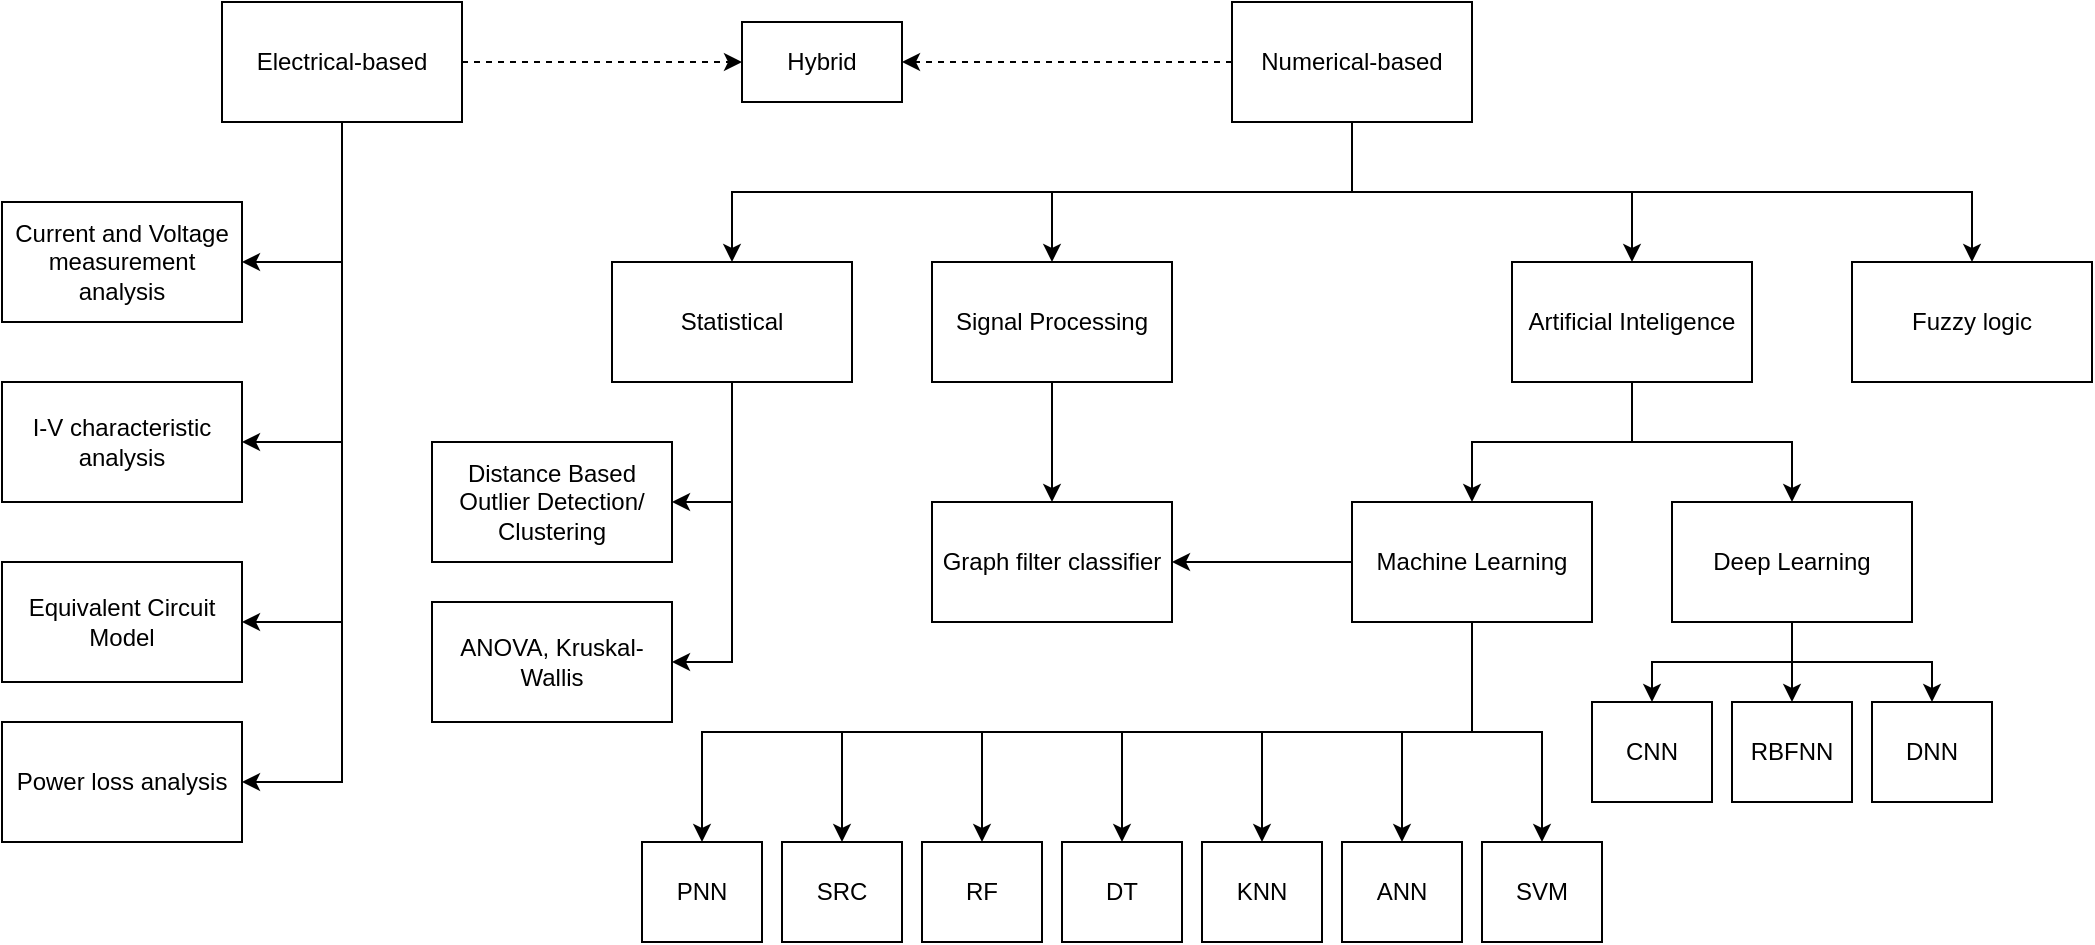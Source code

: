 <mxfile version="20.7.4" type="device"><diagram id="o2UC-u5Wcou09jxeGpqS" name="Page-1"><mxGraphModel dx="1430" dy="812" grid="1" gridSize="10" guides="1" tooltips="1" connect="1" arrows="1" fold="1" page="1" pageScale="1" pageWidth="850" pageHeight="1100" math="0" shadow="0"><root><mxCell id="0"/><mxCell id="1" parent="0"/><mxCell id="vnF86zNN4rTW4F9k5zHd-13" style="edgeStyle=orthogonalEdgeStyle;rounded=0;orthogonalLoop=1;jettySize=auto;html=1;exitX=0.5;exitY=1;exitDx=0;exitDy=0;entryX=0.5;entryY=0;entryDx=0;entryDy=0;" edge="1" parent="1" source="2" target="vnF86zNN4rTW4F9k5zHd-3"><mxGeometry relative="1" as="geometry"/></mxCell><mxCell id="vnF86zNN4rTW4F9k5zHd-19" style="edgeStyle=orthogonalEdgeStyle;rounded=0;orthogonalLoop=1;jettySize=auto;html=1;exitX=0.5;exitY=1;exitDx=0;exitDy=0;entryX=0.5;entryY=0;entryDx=0;entryDy=0;" edge="1" parent="1" source="2" target="vnF86zNN4rTW4F9k5zHd-17"><mxGeometry relative="1" as="geometry"/></mxCell><mxCell id="vnF86zNN4rTW4F9k5zHd-51" style="edgeStyle=orthogonalEdgeStyle;rounded=0;orthogonalLoop=1;jettySize=auto;html=1;exitX=0.5;exitY=1;exitDx=0;exitDy=0;entryX=0.5;entryY=0;entryDx=0;entryDy=0;" edge="1" parent="1" source="2" target="vnF86zNN4rTW4F9k5zHd-16"><mxGeometry relative="1" as="geometry"/></mxCell><mxCell id="vnF86zNN4rTW4F9k5zHd-63" style="edgeStyle=orthogonalEdgeStyle;rounded=0;orthogonalLoop=1;jettySize=auto;html=1;exitX=0.5;exitY=1;exitDx=0;exitDy=0;entryX=0.5;entryY=0;entryDx=0;entryDy=0;" edge="1" parent="1" source="2" target="vnF86zNN4rTW4F9k5zHd-62"><mxGeometry relative="1" as="geometry"/></mxCell><mxCell id="vnF86zNN4rTW4F9k5zHd-68" style="edgeStyle=orthogonalEdgeStyle;rounded=0;orthogonalLoop=1;jettySize=auto;html=1;exitX=0;exitY=0.5;exitDx=0;exitDy=0;entryX=1;entryY=0.5;entryDx=0;entryDy=0;dashed=1;" edge="1" parent="1" source="2" target="vnF86zNN4rTW4F9k5zHd-65"><mxGeometry relative="1" as="geometry"/></mxCell><mxCell id="2" value="Numerical-based" style="rounded=0;whiteSpace=wrap;html=1;" parent="1" vertex="1"><mxGeometry x="765" y="70" width="120" height="60" as="geometry"/></mxCell><mxCell id="vnF86zNN4rTW4F9k5zHd-11" style="edgeStyle=orthogonalEdgeStyle;rounded=0;orthogonalLoop=1;jettySize=auto;html=1;exitX=0.5;exitY=1;exitDx=0;exitDy=0;entryX=1;entryY=0.5;entryDx=0;entryDy=0;" edge="1" parent="1" source="vnF86zNN4rTW4F9k5zHd-2" target="vnF86zNN4rTW4F9k5zHd-7"><mxGeometry relative="1" as="geometry"/></mxCell><mxCell id="vnF86zNN4rTW4F9k5zHd-12" style="edgeStyle=orthogonalEdgeStyle;rounded=0;orthogonalLoop=1;jettySize=auto;html=1;exitX=0.5;exitY=1;exitDx=0;exitDy=0;entryX=1;entryY=0.5;entryDx=0;entryDy=0;" edge="1" parent="1" source="vnF86zNN4rTW4F9k5zHd-2" target="vnF86zNN4rTW4F9k5zHd-8"><mxGeometry relative="1" as="geometry"/></mxCell><mxCell id="vnF86zNN4rTW4F9k5zHd-41" style="edgeStyle=orthogonalEdgeStyle;rounded=0;orthogonalLoop=1;jettySize=auto;html=1;exitX=0.5;exitY=1;exitDx=0;exitDy=0;entryX=1;entryY=0.5;entryDx=0;entryDy=0;" edge="1" parent="1" source="vnF86zNN4rTW4F9k5zHd-2" target="vnF86zNN4rTW4F9k5zHd-40"><mxGeometry relative="1" as="geometry"/></mxCell><mxCell id="vnF86zNN4rTW4F9k5zHd-50" style="edgeStyle=orthogonalEdgeStyle;rounded=0;orthogonalLoop=1;jettySize=auto;html=1;exitX=0.5;exitY=1;exitDx=0;exitDy=0;entryX=1;entryY=0.5;entryDx=0;entryDy=0;" edge="1" parent="1" source="vnF86zNN4rTW4F9k5zHd-2" target="vnF86zNN4rTW4F9k5zHd-49"><mxGeometry relative="1" as="geometry"/></mxCell><mxCell id="vnF86zNN4rTW4F9k5zHd-69" style="edgeStyle=orthogonalEdgeStyle;rounded=0;orthogonalLoop=1;jettySize=auto;html=1;exitX=1;exitY=0.5;exitDx=0;exitDy=0;entryX=0;entryY=0.5;entryDx=0;entryDy=0;dashed=1;" edge="1" parent="1" source="vnF86zNN4rTW4F9k5zHd-2" target="vnF86zNN4rTW4F9k5zHd-65"><mxGeometry relative="1" as="geometry"/></mxCell><mxCell id="vnF86zNN4rTW4F9k5zHd-2" value="Electrical-based" style="rounded=0;whiteSpace=wrap;html=1;" vertex="1" parent="1"><mxGeometry x="260" y="70" width="120" height="60" as="geometry"/></mxCell><mxCell id="vnF86zNN4rTW4F9k5zHd-14" style="edgeStyle=orthogonalEdgeStyle;rounded=0;orthogonalLoop=1;jettySize=auto;html=1;exitX=0.5;exitY=1;exitDx=0;exitDy=0;entryX=0.5;entryY=0;entryDx=0;entryDy=0;" edge="1" parent="1" source="vnF86zNN4rTW4F9k5zHd-3" target="vnF86zNN4rTW4F9k5zHd-5"><mxGeometry relative="1" as="geometry"/></mxCell><mxCell id="vnF86zNN4rTW4F9k5zHd-15" style="edgeStyle=orthogonalEdgeStyle;rounded=0;orthogonalLoop=1;jettySize=auto;html=1;exitX=0.5;exitY=1;exitDx=0;exitDy=0;entryX=0.5;entryY=0;entryDx=0;entryDy=0;" edge="1" parent="1" source="vnF86zNN4rTW4F9k5zHd-3" target="vnF86zNN4rTW4F9k5zHd-6"><mxGeometry relative="1" as="geometry"/></mxCell><mxCell id="vnF86zNN4rTW4F9k5zHd-3" value="Artificial Inteligence" style="rounded=0;whiteSpace=wrap;html=1;" vertex="1" parent="1"><mxGeometry x="905" y="200" width="120" height="60" as="geometry"/></mxCell><mxCell id="vnF86zNN4rTW4F9k5zHd-56" style="edgeStyle=orthogonalEdgeStyle;rounded=0;orthogonalLoop=1;jettySize=auto;html=1;exitX=0.5;exitY=1;exitDx=0;exitDy=0;entryX=0.5;entryY=0;entryDx=0;entryDy=0;" edge="1" parent="1" source="vnF86zNN4rTW4F9k5zHd-5" target="vnF86zNN4rTW4F9k5zHd-38"><mxGeometry relative="1" as="geometry"/></mxCell><mxCell id="vnF86zNN4rTW4F9k5zHd-57" style="edgeStyle=orthogonalEdgeStyle;rounded=0;orthogonalLoop=1;jettySize=auto;html=1;exitX=0.5;exitY=1;exitDx=0;exitDy=0;entryX=0.5;entryY=0;entryDx=0;entryDy=0;" edge="1" parent="1" source="vnF86zNN4rTW4F9k5zHd-5" target="vnF86zNN4rTW4F9k5zHd-46"><mxGeometry relative="1" as="geometry"/></mxCell><mxCell id="vnF86zNN4rTW4F9k5zHd-58" style="edgeStyle=orthogonalEdgeStyle;rounded=0;orthogonalLoop=1;jettySize=auto;html=1;exitX=0.5;exitY=1;exitDx=0;exitDy=0;entryX=0.5;entryY=0;entryDx=0;entryDy=0;" edge="1" parent="1" source="vnF86zNN4rTW4F9k5zHd-5" target="vnF86zNN4rTW4F9k5zHd-45"><mxGeometry relative="1" as="geometry"/></mxCell><mxCell id="vnF86zNN4rTW4F9k5zHd-59" style="edgeStyle=orthogonalEdgeStyle;rounded=0;orthogonalLoop=1;jettySize=auto;html=1;exitX=0.5;exitY=1;exitDx=0;exitDy=0;entryX=0.5;entryY=0;entryDx=0;entryDy=0;" edge="1" parent="1" source="vnF86zNN4rTW4F9k5zHd-5" target="vnF86zNN4rTW4F9k5zHd-24"><mxGeometry relative="1" as="geometry"/></mxCell><mxCell id="vnF86zNN4rTW4F9k5zHd-60" style="edgeStyle=orthogonalEdgeStyle;rounded=0;orthogonalLoop=1;jettySize=auto;html=1;exitX=0.5;exitY=1;exitDx=0;exitDy=0;entryX=0.5;entryY=0;entryDx=0;entryDy=0;" edge="1" parent="1" source="vnF86zNN4rTW4F9k5zHd-5" target="vnF86zNN4rTW4F9k5zHd-26"><mxGeometry relative="1" as="geometry"/></mxCell><mxCell id="vnF86zNN4rTW4F9k5zHd-61" style="edgeStyle=orthogonalEdgeStyle;rounded=0;orthogonalLoop=1;jettySize=auto;html=1;exitX=0.5;exitY=1;exitDx=0;exitDy=0;entryX=0.5;entryY=0;entryDx=0;entryDy=0;" edge="1" parent="1" source="vnF86zNN4rTW4F9k5zHd-5" target="vnF86zNN4rTW4F9k5zHd-42"><mxGeometry relative="1" as="geometry"/></mxCell><mxCell id="vnF86zNN4rTW4F9k5zHd-71" style="edgeStyle=orthogonalEdgeStyle;rounded=0;orthogonalLoop=1;jettySize=auto;html=1;exitX=0.5;exitY=1;exitDx=0;exitDy=0;entryX=0.5;entryY=0;entryDx=0;entryDy=0;" edge="1" parent="1" source="vnF86zNN4rTW4F9k5zHd-5" target="vnF86zNN4rTW4F9k5zHd-70"><mxGeometry relative="1" as="geometry"/></mxCell><mxCell id="vnF86zNN4rTW4F9k5zHd-72" style="edgeStyle=orthogonalEdgeStyle;rounded=0;orthogonalLoop=1;jettySize=auto;html=1;exitX=0;exitY=0.5;exitDx=0;exitDy=0;entryX=1;entryY=0.5;entryDx=0;entryDy=0;" edge="1" parent="1" source="vnF86zNN4rTW4F9k5zHd-5" target="vnF86zNN4rTW4F9k5zHd-21"><mxGeometry relative="1" as="geometry"/></mxCell><mxCell id="vnF86zNN4rTW4F9k5zHd-5" value="Machine Learning" style="rounded=0;whiteSpace=wrap;html=1;" vertex="1" parent="1"><mxGeometry x="825" y="320" width="120" height="60" as="geometry"/></mxCell><mxCell id="vnF86zNN4rTW4F9k5zHd-30" style="edgeStyle=orthogonalEdgeStyle;rounded=0;orthogonalLoop=1;jettySize=auto;html=1;exitX=0.5;exitY=1;exitDx=0;exitDy=0;entryX=0.5;entryY=0;entryDx=0;entryDy=0;" edge="1" parent="1" source="vnF86zNN4rTW4F9k5zHd-6" target="vnF86zNN4rTW4F9k5zHd-27"><mxGeometry relative="1" as="geometry"/></mxCell><mxCell id="vnF86zNN4rTW4F9k5zHd-32" style="edgeStyle=orthogonalEdgeStyle;rounded=0;orthogonalLoop=1;jettySize=auto;html=1;exitX=0.5;exitY=1;exitDx=0;exitDy=0;entryX=0.5;entryY=0;entryDx=0;entryDy=0;" edge="1" parent="1" source="vnF86zNN4rTW4F9k5zHd-6" target="vnF86zNN4rTW4F9k5zHd-28"><mxGeometry relative="1" as="geometry"/></mxCell><mxCell id="vnF86zNN4rTW4F9k5zHd-33" style="edgeStyle=orthogonalEdgeStyle;rounded=0;orthogonalLoop=1;jettySize=auto;html=1;exitX=0.5;exitY=1;exitDx=0;exitDy=0;entryX=0.5;entryY=0;entryDx=0;entryDy=0;" edge="1" parent="1" source="vnF86zNN4rTW4F9k5zHd-6" target="vnF86zNN4rTW4F9k5zHd-29"><mxGeometry relative="1" as="geometry"/></mxCell><mxCell id="vnF86zNN4rTW4F9k5zHd-6" value="Deep Learning" style="rounded=0;whiteSpace=wrap;html=1;" vertex="1" parent="1"><mxGeometry x="985" y="320" width="120" height="60" as="geometry"/></mxCell><mxCell id="vnF86zNN4rTW4F9k5zHd-7" value="I-V characteristic analysis" style="rounded=0;whiteSpace=wrap;html=1;" vertex="1" parent="1"><mxGeometry x="150" y="260" width="120" height="60" as="geometry"/></mxCell><mxCell id="vnF86zNN4rTW4F9k5zHd-8" value="Current and Voltage measurement analysis" style="rounded=0;whiteSpace=wrap;html=1;" vertex="1" parent="1"><mxGeometry x="150" y="170" width="120" height="60" as="geometry"/></mxCell><mxCell id="vnF86zNN4rTW4F9k5zHd-54" style="edgeStyle=orthogonalEdgeStyle;rounded=0;orthogonalLoop=1;jettySize=auto;html=1;exitX=0.5;exitY=1;exitDx=0;exitDy=0;entryX=1;entryY=0.5;entryDx=0;entryDy=0;" edge="1" parent="1" source="vnF86zNN4rTW4F9k5zHd-16" target="vnF86zNN4rTW4F9k5zHd-36"><mxGeometry relative="1" as="geometry"/></mxCell><mxCell id="vnF86zNN4rTW4F9k5zHd-55" style="edgeStyle=orthogonalEdgeStyle;rounded=0;orthogonalLoop=1;jettySize=auto;html=1;exitX=0.5;exitY=1;exitDx=0;exitDy=0;entryX=1;entryY=0.5;entryDx=0;entryDy=0;" edge="1" parent="1" source="vnF86zNN4rTW4F9k5zHd-16" target="vnF86zNN4rTW4F9k5zHd-52"><mxGeometry relative="1" as="geometry"/></mxCell><mxCell id="vnF86zNN4rTW4F9k5zHd-16" value="Statistical" style="rounded=0;whiteSpace=wrap;html=1;" vertex="1" parent="1"><mxGeometry x="455" y="200" width="120" height="60" as="geometry"/></mxCell><mxCell id="vnF86zNN4rTW4F9k5zHd-23" style="edgeStyle=orthogonalEdgeStyle;rounded=0;orthogonalLoop=1;jettySize=auto;html=1;exitX=0.5;exitY=1;exitDx=0;exitDy=0;entryX=0.5;entryY=0;entryDx=0;entryDy=0;" edge="1" parent="1" source="vnF86zNN4rTW4F9k5zHd-17" target="vnF86zNN4rTW4F9k5zHd-21"><mxGeometry relative="1" as="geometry"/></mxCell><mxCell id="vnF86zNN4rTW4F9k5zHd-17" value="Signal Processing" style="rounded=0;whiteSpace=wrap;html=1;" vertex="1" parent="1"><mxGeometry x="615" y="200" width="120" height="60" as="geometry"/></mxCell><mxCell id="vnF86zNN4rTW4F9k5zHd-21" value="Graph filter classifier" style="rounded=0;whiteSpace=wrap;html=1;" vertex="1" parent="1"><mxGeometry x="615" y="320" width="120" height="60" as="geometry"/></mxCell><mxCell id="vnF86zNN4rTW4F9k5zHd-24" value="KNN" style="rounded=0;whiteSpace=wrap;html=1;" vertex="1" parent="1"><mxGeometry x="750" y="490" width="60" height="50" as="geometry"/></mxCell><mxCell id="vnF86zNN4rTW4F9k5zHd-26" value="ANN" style="rounded=0;whiteSpace=wrap;html=1;" vertex="1" parent="1"><mxGeometry x="820" y="490" width="60" height="50" as="geometry"/></mxCell><mxCell id="vnF86zNN4rTW4F9k5zHd-27" value="CNN" style="rounded=0;whiteSpace=wrap;html=1;" vertex="1" parent="1"><mxGeometry x="945" y="420" width="60" height="50" as="geometry"/></mxCell><mxCell id="vnF86zNN4rTW4F9k5zHd-28" value="RBFNN" style="rounded=0;whiteSpace=wrap;html=1;" vertex="1" parent="1"><mxGeometry x="1015" y="420" width="60" height="50" as="geometry"/></mxCell><mxCell id="vnF86zNN4rTW4F9k5zHd-29" value="DNN" style="rounded=0;whiteSpace=wrap;html=1;" vertex="1" parent="1"><mxGeometry x="1085" y="420" width="60" height="50" as="geometry"/></mxCell><mxCell id="vnF86zNN4rTW4F9k5zHd-36" value="Distance Based Outlier Detection/ Clustering" style="rounded=0;whiteSpace=wrap;html=1;" vertex="1" parent="1"><mxGeometry x="365" y="290" width="120" height="60" as="geometry"/></mxCell><mxCell id="vnF86zNN4rTW4F9k5zHd-38" value="SRC" style="rounded=0;whiteSpace=wrap;html=1;" vertex="1" parent="1"><mxGeometry x="540" y="490" width="60" height="50" as="geometry"/></mxCell><mxCell id="vnF86zNN4rTW4F9k5zHd-40" value="Power loss analysis" style="rounded=0;whiteSpace=wrap;html=1;" vertex="1" parent="1"><mxGeometry x="150" y="430" width="120" height="60" as="geometry"/></mxCell><mxCell id="vnF86zNN4rTW4F9k5zHd-42" value="SVM" style="rounded=0;whiteSpace=wrap;html=1;" vertex="1" parent="1"><mxGeometry x="890" y="490" width="60" height="50" as="geometry"/></mxCell><mxCell id="vnF86zNN4rTW4F9k5zHd-45" value="DT" style="rounded=0;whiteSpace=wrap;html=1;" vertex="1" parent="1"><mxGeometry x="680" y="490" width="60" height="50" as="geometry"/></mxCell><mxCell id="vnF86zNN4rTW4F9k5zHd-46" value="RF" style="rounded=0;whiteSpace=wrap;html=1;" vertex="1" parent="1"><mxGeometry x="610" y="490" width="60" height="50" as="geometry"/></mxCell><mxCell id="vnF86zNN4rTW4F9k5zHd-49" value="Equivalent Circuit Model" style="rounded=0;whiteSpace=wrap;html=1;" vertex="1" parent="1"><mxGeometry x="150" y="350" width="120" height="60" as="geometry"/></mxCell><mxCell id="vnF86zNN4rTW4F9k5zHd-52" value="ANOVA, Kruskal-Wallis" style="rounded=0;whiteSpace=wrap;html=1;" vertex="1" parent="1"><mxGeometry x="365" y="370" width="120" height="60" as="geometry"/></mxCell><mxCell id="vnF86zNN4rTW4F9k5zHd-62" value="Fuzzy logic" style="rounded=0;whiteSpace=wrap;html=1;" vertex="1" parent="1"><mxGeometry x="1075" y="200" width="120" height="60" as="geometry"/></mxCell><mxCell id="vnF86zNN4rTW4F9k5zHd-65" value="Hybrid" style="rounded=0;whiteSpace=wrap;html=1;" vertex="1" parent="1"><mxGeometry x="520" y="80" width="80" height="40" as="geometry"/></mxCell><mxCell id="vnF86zNN4rTW4F9k5zHd-70" value="PNN" style="rounded=0;whiteSpace=wrap;html=1;" vertex="1" parent="1"><mxGeometry x="470" y="490" width="60" height="50" as="geometry"/></mxCell></root></mxGraphModel></diagram></mxfile>